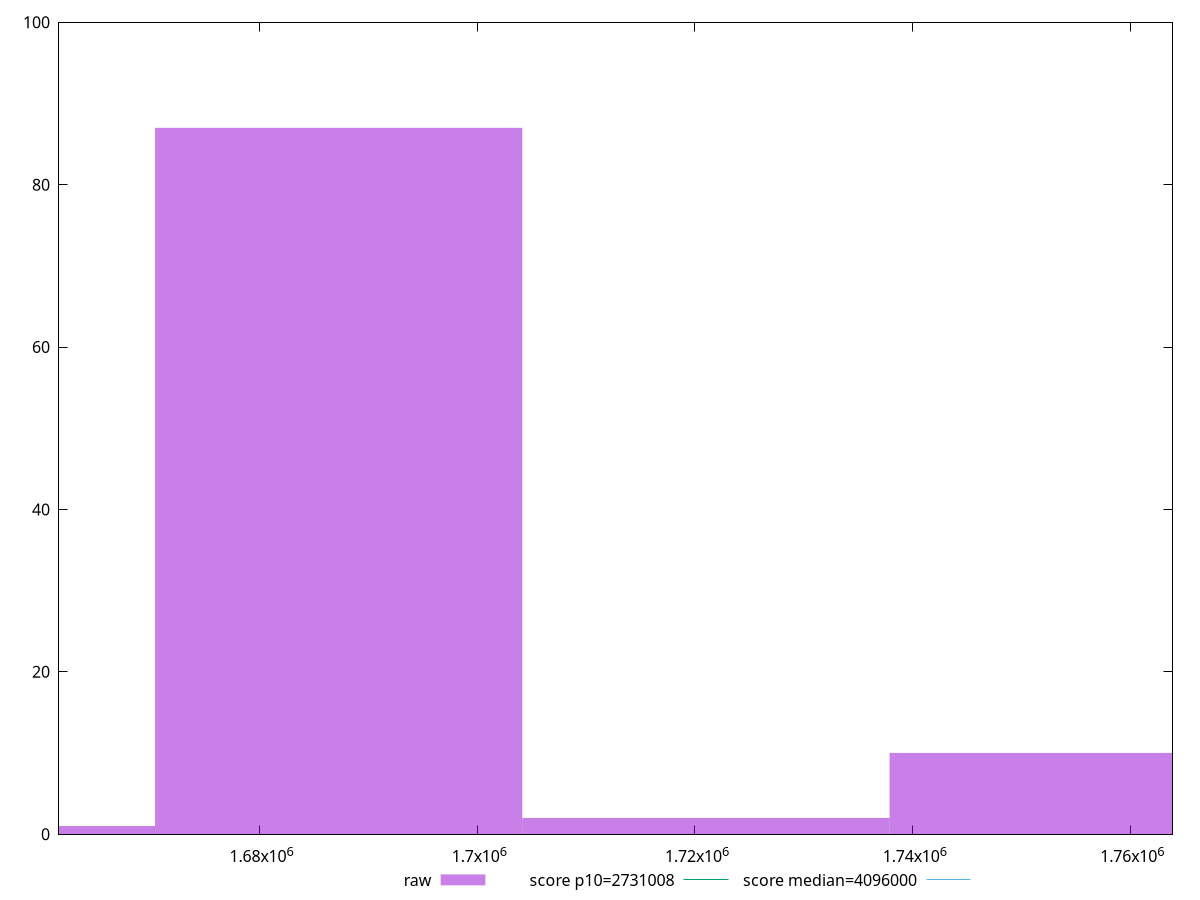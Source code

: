 reset

$raw <<EOF
1754752.4345468257 10
1687261.9562950246 87
1721007.1954209253 2
1653516.7171691242 1
EOF

set key outside below
set boxwidth 33745.239125900494
set xrange [1661567:1763874]
set yrange [0:100]
set trange [0:100]
set style fill transparent solid 0.5 noborder

set parametric
set terminal svg size 640, 490 enhanced background rgb 'white'
set output "reports/report_00028_2021-02-24T12-49-42.674Z/total-byte-weight/samples/astro/raw/histogram.svg"

plot $raw title "raw" with boxes, \
     2731008,t title "score p10=2731008", \
     4096000,t title "score median=4096000"

reset
